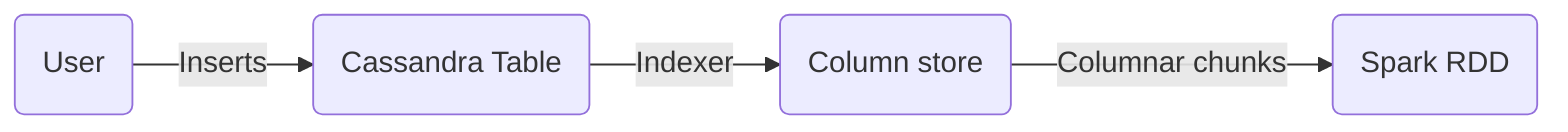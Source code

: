 graph LR;
U(User)-- Inserts -->C(Cassandra Table);
C-- Indexer -->CS(Column store);
CS-- Columnar chunks -->S(Spark RDD);